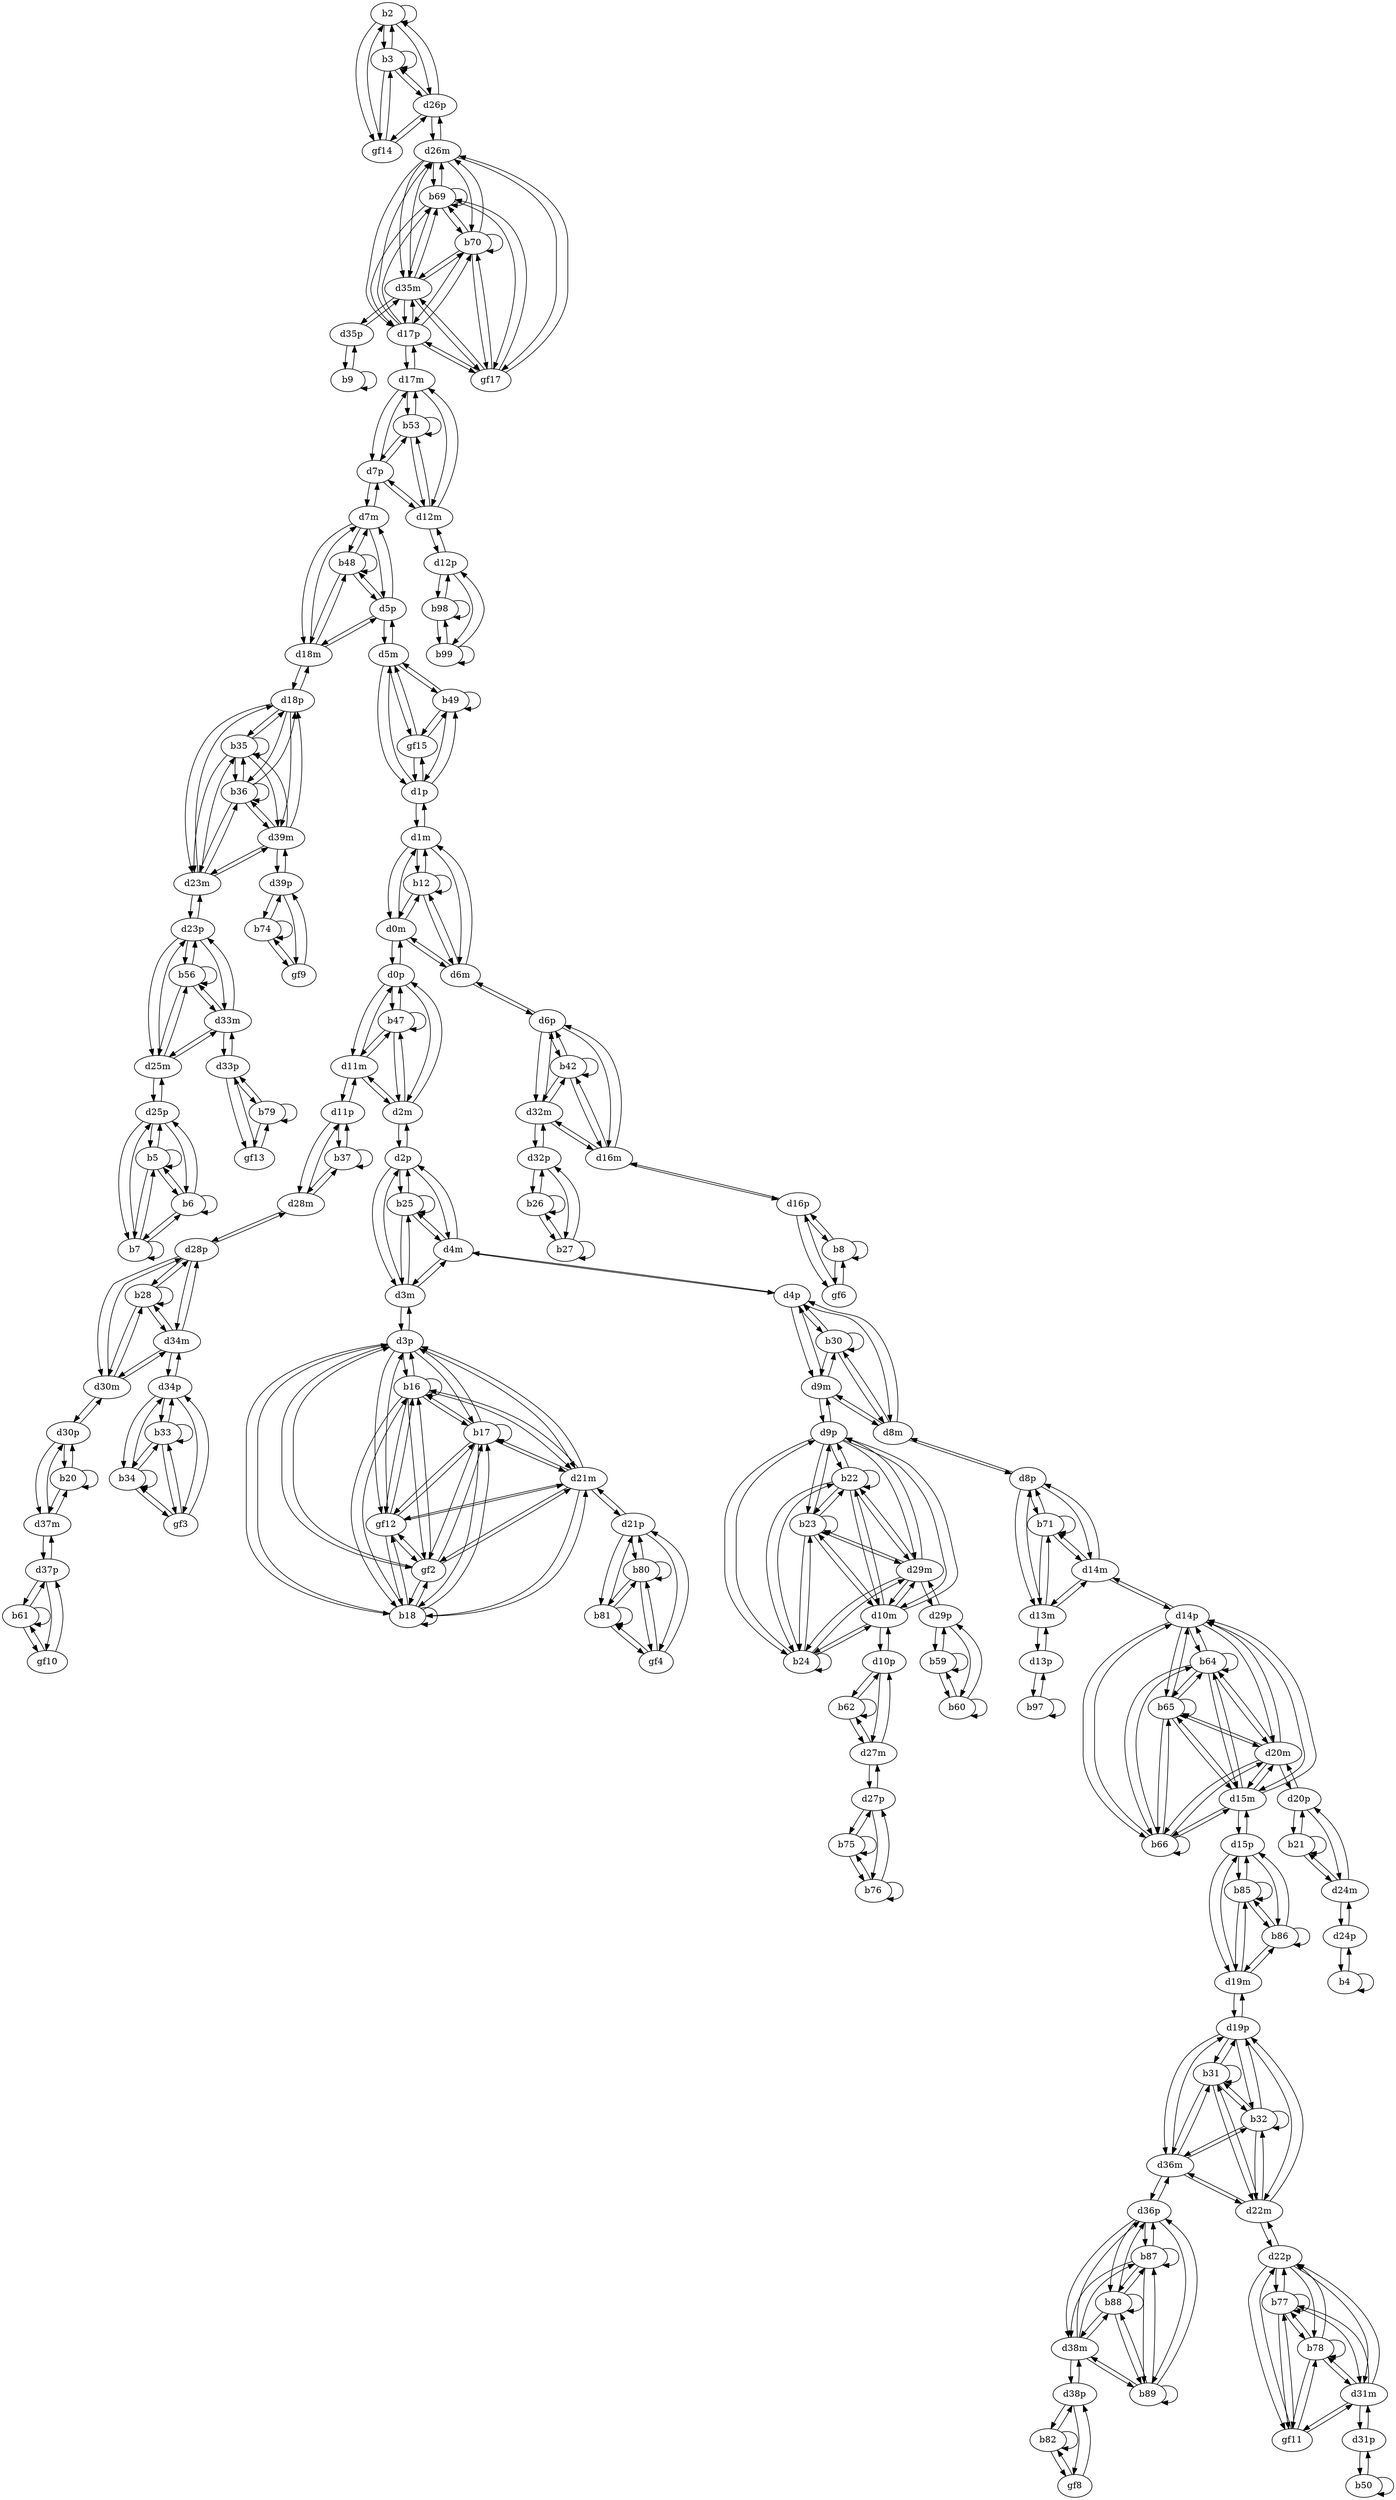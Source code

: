 digraph G {
  b2;
  b3;
  gf14;
  b4;
  b5;
  b6;
  b7;
  b8;
  gf6;
  b9;
  b12;
  b16;
  b17;
  b18;
  gf2;
  gf12;
  b20;
  b21;
  b22;
  b23;
  b24;
  b25;
  b26;
  b27;
  b28;
  b30;
  b31;
  b32;
  b33;
  b34;
  gf3;
  b35;
  b36;
  b37;
  b42;
  b47;
  b48;
  b49;
  gf15;
  b50;
  b53;
  b56;
  b59;
  b60;
  b61;
  gf10;
  b62;
  b64;
  b65;
  b66;
  b69;
  b70;
  gf17;
  b71;
  b74;
  gf9;
  b75;
  b76;
  b77;
  b78;
  gf11;
  b79;
  gf13;
  b80;
  b81;
  gf4;
  b82;
  gf8;
  b85;
  b86;
  b87;
  b88;
  b89;
  b97;
  b98;
  b99;
  d0m;
  d0p;
  d1m;
  d1p;
  d2m;
  d2p;
  d3m;
  d3p;
  d4m;
  d4p;
  d5m;
  d5p;
  d6m;
  d6p;
  d7m;
  d7p;
  d8m;
  d8p;
  d9m;
  d9p;
  d10m;
  d10p;
  d11m;
  d11p;
  d12m;
  d12p;
  d13m;
  d13p;
  d14m;
  d14p;
  d15m;
  d15p;
  d16m;
  d16p;
  d17m;
  d17p;
  d18m;
  d18p;
  d19m;
  d19p;
  d20m;
  d20p;
  d21m;
  d21p;
  d22m;
  d22p;
  d23m;
  d23p;
  d24m;
  d24p;
  d25m;
  d25p;
  d26m;
  d26p;
  d27m;
  d27p;
  d28m;
  d28p;
  d29m;
  d29p;
  d30m;
  d30p;
  d31m;
  d31p;
  d32m;
  d32p;
  d33m;
  d33p;
  d34m;
  d34p;
  d35m;
  d35p;
  d36m;
  d36p;
  d37m;
  d37p;
  d38m;
  d38p;
  d39m;
  d39p;
  b2 -> b2;
  b2 -> b3;
  b2 -> gf14;
  b3 -> b2;
  b3 -> b3;
  b3 -> gf14;
  gf14 -> b2;
  gf14 -> b3;
  b4 -> b4;
  b5 -> b5;
  b5 -> b6;
  b5 -> b7;
  b6 -> b5;
  b6 -> b6;
  b6 -> b7;
  b7 -> b5;
  b7 -> b6;
  b7 -> b7;
  b8 -> b8;
  b8 -> gf6;
  gf6 -> b8;
  b9 -> b9;
  b12 -> b12;
  b16 -> b16;
  b16 -> b17;
  b16 -> b18;
  b16 -> gf2;
  b16 -> gf12;
  b17 -> b16;
  b17 -> b17;
  b17 -> b18;
  b17 -> gf2;
  b17 -> gf12;
  b18 -> b16;
  b18 -> b17;
  b18 -> b18;
  b18 -> gf2;
  b18 -> gf12;
  gf2 -> b16;
  gf2 -> b17;
  gf2 -> b18;
  gf2 -> gf12;
  gf12 -> b16;
  gf12 -> b17;
  gf12 -> b18;
  gf12 -> gf2;
  b20 -> b20;
  b21 -> b21;
  b22 -> b22;
  b22 -> b23;
  b22 -> b24;
  b23 -> b22;
  b23 -> b23;
  b23 -> b24;
  b24 -> b22;
  b24 -> b23;
  b24 -> b24;
  b25 -> b25;
  b26 -> b26;
  b26 -> b27;
  b27 -> b26;
  b27 -> b27;
  b28 -> b28;
  b30 -> b30;
  b31 -> b31;
  b31 -> b32;
  b32 -> b31;
  b32 -> b32;
  b33 -> b33;
  b33 -> b34;
  b33 -> gf3;
  b34 -> b33;
  b34 -> b34;
  b34 -> gf3;
  gf3 -> b33;
  gf3 -> b34;
  b35 -> b35;
  b35 -> b36;
  b36 -> b35;
  b36 -> b36;
  b37 -> b37;
  b42 -> b42;
  b47 -> b47;
  b48 -> b48;
  b49 -> b49;
  b49 -> gf15;
  gf15 -> b49;
  b50 -> b50;
  b53 -> b53;
  b56 -> b56;
  b59 -> b59;
  b59 -> b60;
  b60 -> b59;
  b60 -> b60;
  b61 -> b61;
  b61 -> gf10;
  gf10 -> b61;
  b62 -> b62;
  b64 -> b64;
  b64 -> b65;
  b64 -> b66;
  b65 -> b64;
  b65 -> b65;
  b65 -> b66;
  b66 -> b64;
  b66 -> b65;
  b66 -> b66;
  b69 -> b69;
  b69 -> b70;
  b69 -> gf17;
  b70 -> b69;
  b70 -> b70;
  b70 -> gf17;
  gf17 -> b69;
  gf17 -> b70;
  b71 -> b71;
  b74 -> b74;
  b74 -> gf9;
  gf9 -> b74;
  b75 -> b75;
  b75 -> b76;
  b76 -> b75;
  b76 -> b76;
  b77 -> b77;
  b77 -> b78;
  b77 -> gf11;
  b78 -> b77;
  b78 -> b78;
  b78 -> gf11;
  gf11 -> b77;
  gf11 -> b78;
  b79 -> b79;
  b79 -> gf13;
  gf13 -> b79;
  b80 -> b80;
  b80 -> b81;
  b80 -> gf4;
  b81 -> b80;
  b81 -> b81;
  b81 -> gf4;
  gf4 -> b80;
  gf4 -> b81;
  b82 -> b82;
  b82 -> gf8;
  gf8 -> b82;
  b85 -> b85;
  b85 -> b86;
  b86 -> b85;
  b86 -> b86;
  b87 -> b87;
  b87 -> b88;
  b87 -> b89;
  b88 -> b87;
  b88 -> b88;
  b88 -> b89;
  b89 -> b87;
  b89 -> b88;
  b89 -> b89;
  b97 -> b97;
  b98 -> b98;
  b98 -> b99;
  b99 -> b98;
  b99 -> b99;
  d0m -> d0p;
  d0p -> d0m;
  b12 -> d0m;
  d0m -> b12;
  b47 -> d0p;
  d0p -> b47;
  d1m -> d1p;
  d1p -> d1m;
  b12 -> d1m;
  d1m -> b12;
  b49 -> d1p;
  d1p -> b49;
  gf15 -> d1p;
  d1p -> gf15;
  d2m -> d2p;
  d2p -> d2m;
  b47 -> d2m;
  d2m -> b47;
  b25 -> d2p;
  d2p -> b25;
  d3m -> d3p;
  d3p -> d3m;
  b25 -> d3m;
  d3m -> b25;
  b16 -> d3p;
  d3p -> b16;
  b17 -> d3p;
  d3p -> b17;
  b18 -> d3p;
  d3p -> b18;
  gf2 -> d3p;
  d3p -> gf2;
  gf12 -> d3p;
  d3p -> gf12;
  d4m -> d4p;
  d4p -> d4m;
  b25 -> d4m;
  d4m -> b25;
  b30 -> d4p;
  d4p -> b30;
  d5m -> d5p;
  d5p -> d5m;
  b49 -> d5m;
  d5m -> b49;
  gf15 -> d5m;
  d5m -> gf15;
  b48 -> d5p;
  d5p -> b48;
  d6m -> d6p;
  d6p -> d6m;
  b12 -> d6m;
  d6m -> b12;
  b42 -> d6p;
  d6p -> b42;
  d7m -> d7p;
  d7p -> d7m;
  b48 -> d7m;
  d7m -> b48;
  b53 -> d7p;
  d7p -> b53;
  d8m -> d8p;
  d8p -> d8m;
  b30 -> d8m;
  d8m -> b30;
  b71 -> d8p;
  d8p -> b71;
  d9m -> d9p;
  d9p -> d9m;
  b30 -> d9m;
  d9m -> b30;
  b22 -> d9p;
  d9p -> b22;
  b23 -> d9p;
  d9p -> b23;
  b24 -> d9p;
  d9p -> b24;
  d10m -> d10p;
  d10p -> d10m;
  b22 -> d10m;
  d10m -> b22;
  b23 -> d10m;
  d10m -> b23;
  b24 -> d10m;
  d10m -> b24;
  b62 -> d10p;
  d10p -> b62;
  d11m -> d11p;
  d11p -> d11m;
  b47 -> d11m;
  d11m -> b47;
  b37 -> d11p;
  d11p -> b37;
  d12m -> d12p;
  d12p -> d12m;
  b53 -> d12m;
  d12m -> b53;
  b98 -> d12p;
  d12p -> b98;
  b99 -> d12p;
  d12p -> b99;
  d13m -> d13p;
  d13p -> d13m;
  b71 -> d13m;
  d13m -> b71;
  b97 -> d13p;
  d13p -> b97;
  d14m -> d14p;
  d14p -> d14m;
  b71 -> d14m;
  d14m -> b71;
  b64 -> d14p;
  d14p -> b64;
  b65 -> d14p;
  d14p -> b65;
  b66 -> d14p;
  d14p -> b66;
  d15m -> d15p;
  d15p -> d15m;
  b64 -> d15m;
  d15m -> b64;
  b65 -> d15m;
  d15m -> b65;
  b66 -> d15m;
  d15m -> b66;
  b85 -> d15p;
  d15p -> b85;
  b86 -> d15p;
  d15p -> b86;
  d16m -> d16p;
  d16p -> d16m;
  b42 -> d16m;
  d16m -> b42;
  b8 -> d16p;
  d16p -> b8;
  gf6 -> d16p;
  d16p -> gf6;
  d17m -> d17p;
  d17p -> d17m;
  b53 -> d17m;
  d17m -> b53;
  b69 -> d17p;
  d17p -> b69;
  b70 -> d17p;
  d17p -> b70;
  gf17 -> d17p;
  d17p -> gf17;
  d18m -> d18p;
  d18p -> d18m;
  b48 -> d18m;
  d18m -> b48;
  b35 -> d18p;
  d18p -> b35;
  b36 -> d18p;
  d18p -> b36;
  d19m -> d19p;
  d19p -> d19m;
  b85 -> d19m;
  d19m -> b85;
  b86 -> d19m;
  d19m -> b86;
  b31 -> d19p;
  d19p -> b31;
  b32 -> d19p;
  d19p -> b32;
  d20m -> d20p;
  d20p -> d20m;
  b64 -> d20m;
  d20m -> b64;
  b65 -> d20m;
  d20m -> b65;
  b66 -> d20m;
  d20m -> b66;
  b21 -> d20p;
  d20p -> b21;
  d21m -> d21p;
  d21p -> d21m;
  b16 -> d21m;
  d21m -> b16;
  b17 -> d21m;
  d21m -> b17;
  b18 -> d21m;
  d21m -> b18;
  gf2 -> d21m;
  d21m -> gf2;
  gf12 -> d21m;
  d21m -> gf12;
  b80 -> d21p;
  d21p -> b80;
  b81 -> d21p;
  d21p -> b81;
  gf4 -> d21p;
  d21p -> gf4;
  d22m -> d22p;
  d22p -> d22m;
  b31 -> d22m;
  d22m -> b31;
  b32 -> d22m;
  d22m -> b32;
  b77 -> d22p;
  d22p -> b77;
  b78 -> d22p;
  d22p -> b78;
  gf11 -> d22p;
  d22p -> gf11;
  d23m -> d23p;
  d23p -> d23m;
  b35 -> d23m;
  d23m -> b35;
  b36 -> d23m;
  d23m -> b36;
  b56 -> d23p;
  d23p -> b56;
  d24m -> d24p;
  d24p -> d24m;
  b21 -> d24m;
  d24m -> b21;
  b4 -> d24p;
  d24p -> b4;
  d25m -> d25p;
  d25p -> d25m;
  b56 -> d25m;
  d25m -> b56;
  b5 -> d25p;
  d25p -> b5;
  b6 -> d25p;
  d25p -> b6;
  b7 -> d25p;
  d25p -> b7;
  d26m -> d26p;
  d26p -> d26m;
  b69 -> d26m;
  d26m -> b69;
  b70 -> d26m;
  d26m -> b70;
  gf17 -> d26m;
  d26m -> gf17;
  b2 -> d26p;
  d26p -> b2;
  b3 -> d26p;
  d26p -> b3;
  gf14 -> d26p;
  d26p -> gf14;
  d27m -> d27p;
  d27p -> d27m;
  b62 -> d27m;
  d27m -> b62;
  b75 -> d27p;
  d27p -> b75;
  b76 -> d27p;
  d27p -> b76;
  d28m -> d28p;
  d28p -> d28m;
  b37 -> d28m;
  d28m -> b37;
  b28 -> d28p;
  d28p -> b28;
  d29m -> d29p;
  d29p -> d29m;
  b22 -> d29m;
  d29m -> b22;
  b23 -> d29m;
  d29m -> b23;
  b24 -> d29m;
  d29m -> b24;
  b59 -> d29p;
  d29p -> b59;
  b60 -> d29p;
  d29p -> b60;
  d30m -> d30p;
  d30p -> d30m;
  b28 -> d30m;
  d30m -> b28;
  b20 -> d30p;
  d30p -> b20;
  d31m -> d31p;
  d31p -> d31m;
  b77 -> d31m;
  d31m -> b77;
  b78 -> d31m;
  d31m -> b78;
  gf11 -> d31m;
  d31m -> gf11;
  b50 -> d31p;
  d31p -> b50;
  d32m -> d32p;
  d32p -> d32m;
  b42 -> d32m;
  d32m -> b42;
  b26 -> d32p;
  d32p -> b26;
  b27 -> d32p;
  d32p -> b27;
  d33m -> d33p;
  d33p -> d33m;
  b56 -> d33m;
  d33m -> b56;
  b79 -> d33p;
  d33p -> b79;
  gf13 -> d33p;
  d33p -> gf13;
  d34m -> d34p;
  d34p -> d34m;
  b28 -> d34m;
  d34m -> b28;
  b33 -> d34p;
  d34p -> b33;
  b34 -> d34p;
  d34p -> b34;
  gf3 -> d34p;
  d34p -> gf3;
  d35m -> d35p;
  d35p -> d35m;
  b69 -> d35m;
  d35m -> b69;
  b70 -> d35m;
  d35m -> b70;
  gf17 -> d35m;
  d35m -> gf17;
  b9 -> d35p;
  d35p -> b9;
  d36m -> d36p;
  d36p -> d36m;
  b31 -> d36m;
  d36m -> b31;
  b32 -> d36m;
  d36m -> b32;
  b87 -> d36p;
  d36p -> b87;
  b88 -> d36p;
  d36p -> b88;
  b89 -> d36p;
  d36p -> b89;
  d37m -> d37p;
  d37p -> d37m;
  b20 -> d37m;
  d37m -> b20;
  b61 -> d37p;
  d37p -> b61;
  gf10 -> d37p;
  d37p -> gf10;
  d38m -> d38p;
  d38p -> d38m;
  b87 -> d38m;
  d38m -> b87;
  b88 -> d38m;
  d38m -> b88;
  b89 -> d38m;
  d38m -> b89;
  b82 -> d38p;
  d38p -> b82;
  gf8 -> d38p;
  d38p -> gf8;
  d39m -> d39p;
  d39p -> d39m;
  b35 -> d39m;
  d39m -> b35;
  b36 -> d39m;
  d39m -> b36;
  b74 -> d39p;
  d39p -> b74;
  gf9 -> d39p;
  d39p -> gf9;
  d0m -> d1m;
  d0m -> d6m;
  d1m -> d0m;
  d1m -> d6m;
  d6m -> d0m;
  d6m -> d1m;
  d3p -> d21m;
  d21m -> d3p;
  d30p -> d37m;
  d37m -> d30p;
  d20p -> d24m;
  d24m -> d20p;
  d9p -> d10m;
  d9p -> d29m;
  d10m -> d9p;
  d10m -> d29m;
  d29m -> d9p;
  d29m -> d10m;
  d2p -> d3m;
  d2p -> d4m;
  d3m -> d2p;
  d3m -> d4m;
  d4m -> d2p;
  d4m -> d3m;
  d28p -> d30m;
  d28p -> d34m;
  d30m -> d28p;
  d30m -> d34m;
  d34m -> d28p;
  d34m -> d30m;
  d4p -> d8m;
  d4p -> d9m;
  d8m -> d4p;
  d8m -> d9m;
  d9m -> d4p;
  d9m -> d8m;
  d19p -> d22m;
  d19p -> d36m;
  d22m -> d19p;
  d22m -> d36m;
  d36m -> d19p;
  d36m -> d22m;
  d18p -> d23m;
  d18p -> d39m;
  d23m -> d18p;
  d23m -> d39m;
  d39m -> d18p;
  d39m -> d23m;
  d11p -> d28m;
  d28m -> d11p;
  d6p -> d16m;
  d6p -> d32m;
  d16m -> d6p;
  d16m -> d32m;
  d32m -> d6p;
  d32m -> d16m;
  d0p -> d2m;
  d0p -> d11m;
  d2m -> d0p;
  d2m -> d11m;
  d11m -> d0p;
  d11m -> d2m;
  d5p -> d7m;
  d5p -> d18m;
  d7m -> d5p;
  d7m -> d18m;
  d18m -> d5p;
  d18m -> d7m;
  d1p -> d5m;
  d5m -> d1p;
  d7p -> d12m;
  d7p -> d17m;
  d12m -> d7p;
  d12m -> d17m;
  d17m -> d7p;
  d17m -> d12m;
  d23p -> d25m;
  d23p -> d33m;
  d25m -> d23p;
  d25m -> d33m;
  d33m -> d23p;
  d33m -> d25m;
  d10p -> d27m;
  d27m -> d10p;
  d14p -> d15m;
  d14p -> d20m;
  d15m -> d14p;
  d15m -> d20m;
  d20m -> d14p;
  d20m -> d15m;
  d17p -> d26m;
  d17p -> d35m;
  d26m -> d17p;
  d26m -> d35m;
  d35m -> d17p;
  d35m -> d26m;
  d8p -> d13m;
  d8p -> d14m;
  d13m -> d8p;
  d13m -> d14m;
  d14m -> d8p;
  d14m -> d13m;
  d22p -> d31m;
  d31m -> d22p;
  d15p -> d19m;
  d19m -> d15p;
  d36p -> d38m;
  d38m -> d36p;
}
